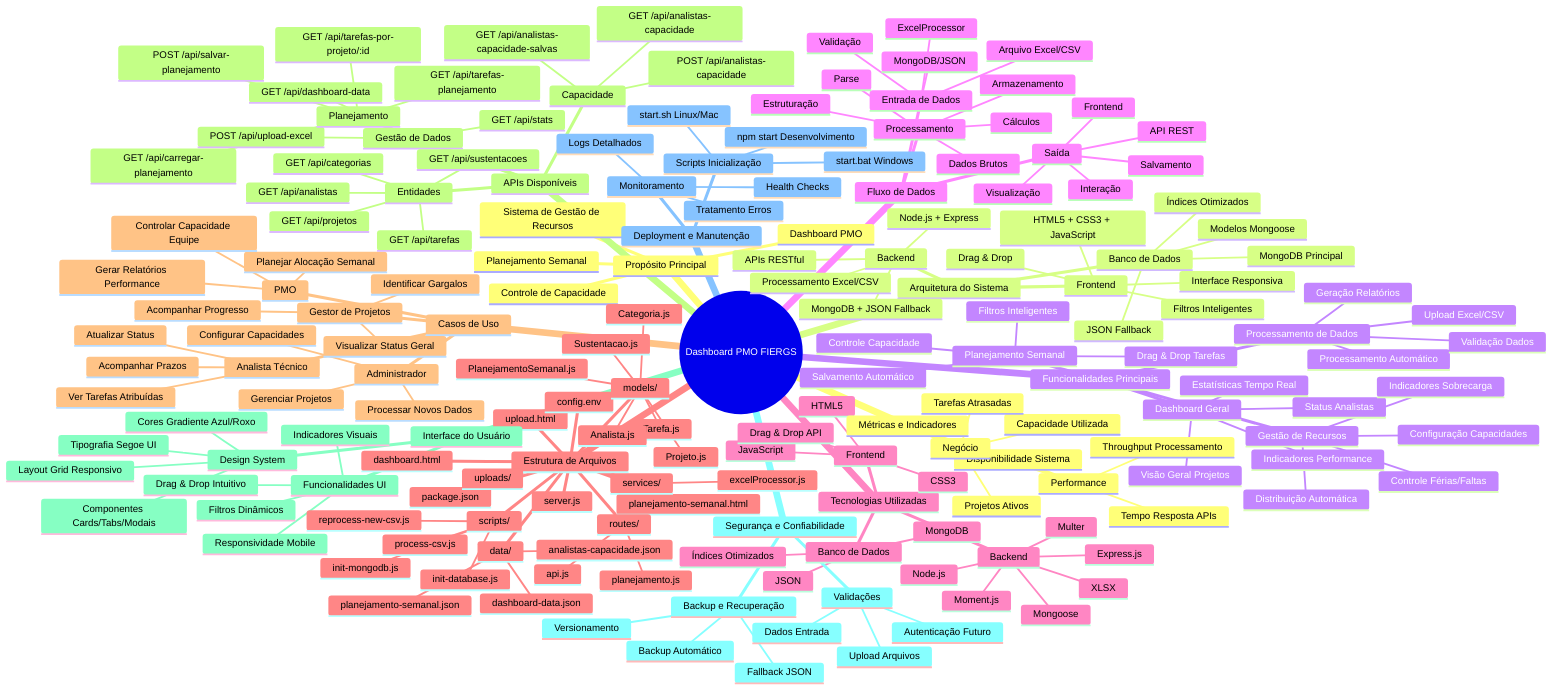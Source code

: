 mindmap
  root((Dashboard PMO FIERGS))
    Propósito Principal
      Sistema de Gestão de Recursos
      Controle de Capacidade
      Planejamento Semanal
      Dashboard PMO
    Arquitetura do Sistema
      Backend
        Node.js + Express
        MongoDB + JSON Fallback
        APIs RESTful
        Processamento Excel/CSV
      Frontend
        HTML5 + CSS3 + JavaScript
        Interface Responsiva
        Drag & Drop
        Filtros Inteligentes
      Banco de Dados
        MongoDB Principal
        JSON Fallback
        Modelos Mongoose
        Índices Otimizados
    Funcionalidades Principais
      Dashboard Geral
        Estatísticas Tempo Real
        Visão Geral Projetos
        Status Analistas
        Indicadores Performance
      Planejamento Semanal
        Drag & Drop Tarefas
        Filtros Inteligentes
        Controle Capacidade
        Salvamento Automático
      Gestão de Recursos
        Configuração Capacidades
        Controle Férias/Faltas
        Indicadores Sobrecarga
        Distribuição Automática
      Processamento de Dados
        Upload Excel/CSV
        Processamento Automático
        Validação Dados
        Geração Relatórios
    Fluxo de Dados
      Entrada de Dados
        Arquivo Excel/CSV
        ExcelProcessor
        Validação
        MongoDB/JSON
      Processamento
        Dados Brutos
        Parse
        Estruturação
        Cálculos
        Armazenamento
      Saída
        API REST
        Frontend
        Visualização
        Interação
        Salvamento
    Tecnologias Utilizadas
      Backend
        Node.js
        Express.js
        Mongoose
        Multer
        XLSX
        Moment.js
      Frontend
        HTML5
        CSS3
        JavaScript
        Drag & Drop API
      Banco de Dados
        MongoDB
        JSON
        Índices Otimizados
    Estrutura de Arquivos
      server.js
      dashboard.html
      planejamento-semanal.html
      upload.html
      package.json
      config.env
      models/
        Tarefa.js
        Projeto.js
        Analista.js
        Sustentacao.js
        Categoria.js
        PlanejamentoSemanal.js
      routes/
        api.js
        planejamento.js
      services/
        excelProcessor.js
      scripts/
        init-database.js
        init-mongodb.js
        process-csv.js
        reprocess-new-csv.js
      data/
        dashboard-data.json
        planejamento-semanal.json
        analistas-capacidade.json
      uploads/
    Casos de Uso
      Gestor de Projetos
        Visualizar Status Geral
        Acompanhar Progresso
        Identificar Gargalos
      Analista Técnico
        Ver Tarefas Atribuídas
        Acompanhar Prazos
        Atualizar Status
      PMO
        Planejar Alocação Semanal
        Controlar Capacidade Equipe
        Gerar Relatórios Performance
      Administrador
        Configurar Capacidades
        Gerenciar Projetos
        Processar Novos Dados
    APIs Disponíveis
      Gestão de Dados
        GET /api/dashboard-data
        GET /api/stats
        POST /api/upload-excel
      Entidades
        GET /api/analistas
        GET /api/projetos
        GET /api/tarefas
        GET /api/categorias
        GET /api/sustentacoes
      Planejamento
        POST /api/salvar-planejamento
        GET /api/carregar-planejamento
        GET /api/tarefas-planejamento
        GET /api/tarefas-por-projeto/:id
      Capacidade
        GET /api/analistas-capacidade
        POST /api/analistas-capacidade
        GET /api/analistas-capacidade-salvas
    Interface do Usuário
      Design System
        Cores Gradiente Azul/Roxo
        Tipografia Segoe UI
        Layout Grid Responsivo
        Componentes Cards/Tabs/Modais
      Funcionalidades UI
        Drag & Drop Intuitivo
        Filtros Dinâmicos
        Indicadores Visuais
        Responsividade Mobile
    Segurança e Confiabilidade
      Validações
        Upload Arquivos
        Dados Entrada
        Autenticação Futuro
      Backup e Recuperação
        Fallback JSON
        Backup Automático
        Versionamento
    Deployment e Manutenção
      Scripts Inicialização
        start.bat Windows
        start.sh Linux/Mac
        npm start Desenvolvimento
      Monitoramento
        Logs Detalhados
        Tratamento Erros
        Health Checks
    Métricas e Indicadores
      Performance
        Tempo Resposta APIs
        Throughput Processamento
        Disponibilidade Sistema
      Negócio
        Capacidade Utilizada
        Projetos Ativos
        Tarefas Atrasadas